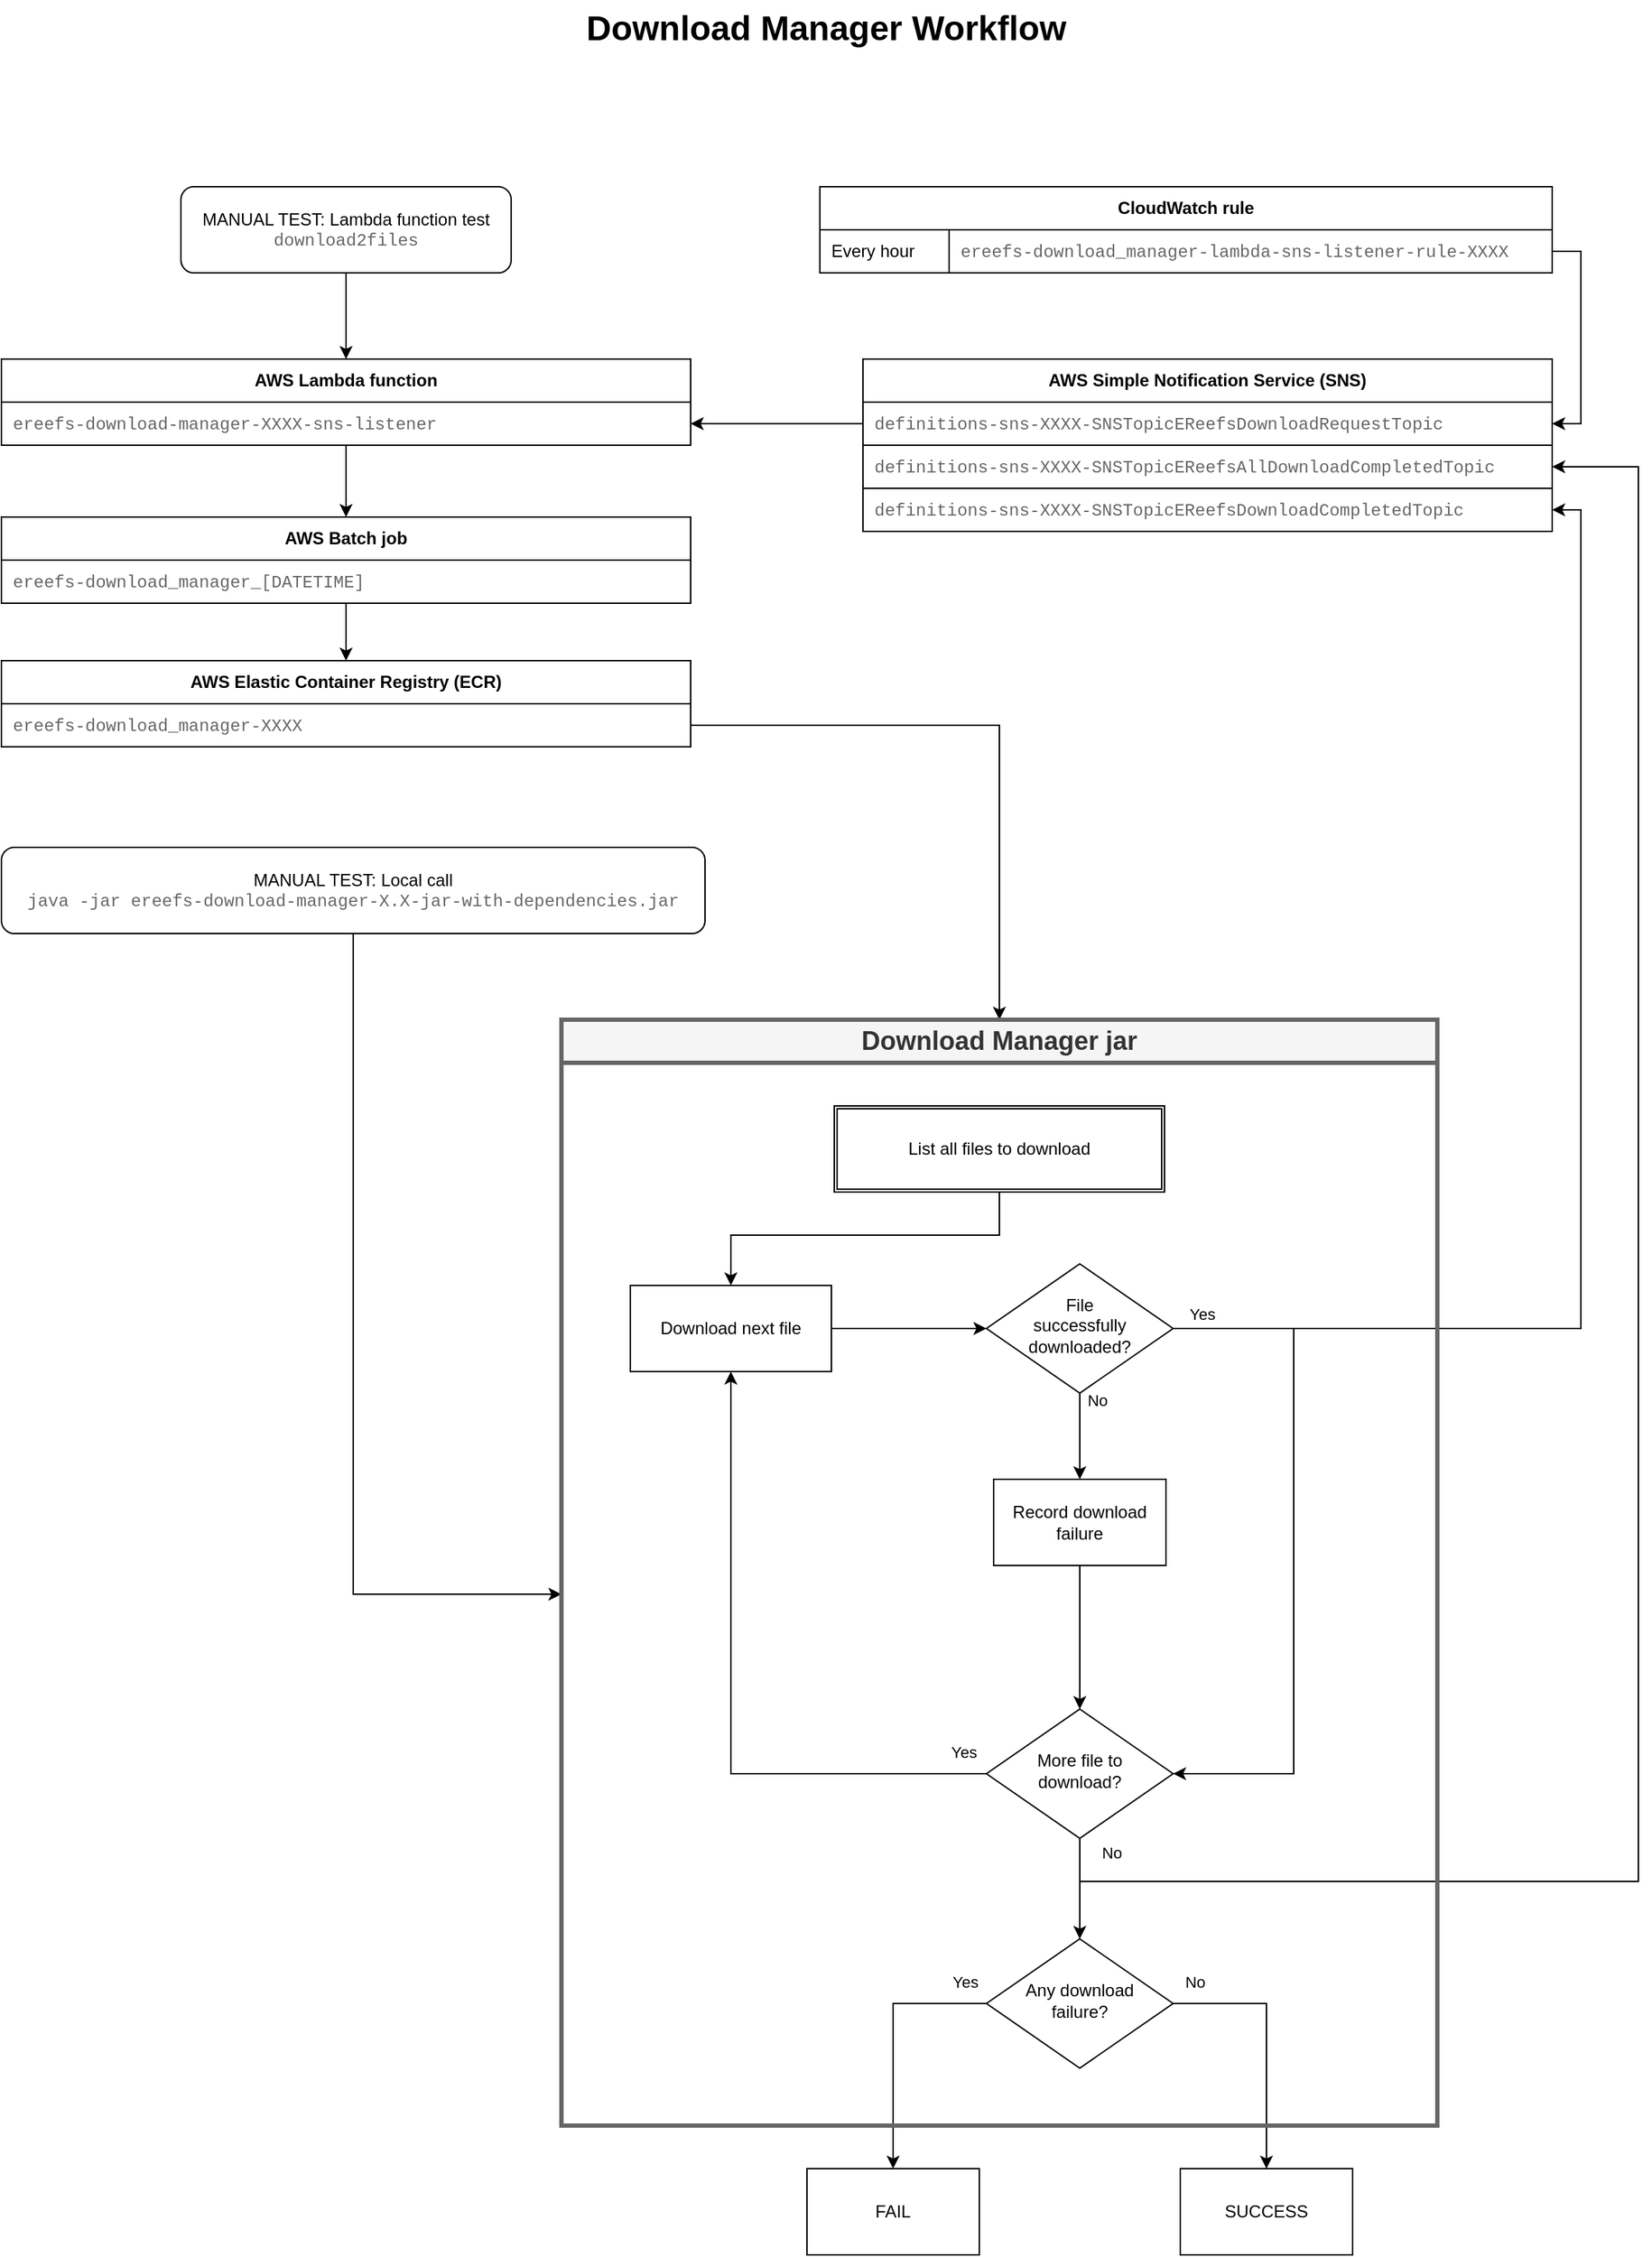 <mxfile version="13.6.2" type="device"><diagram id="C5RBs43oDa-KdzZeNtuy" name="Page-1"><mxGraphModel dx="3555" dy="1720" grid="1" gridSize="10" guides="1" tooltips="1" connect="1" arrows="1" fold="1" page="1" pageScale="1" pageWidth="1169" pageHeight="827" math="0" shadow="0"><root><mxCell id="WIyWlLk6GJQsqaUBKTNV-0"/><mxCell id="WIyWlLk6GJQsqaUBKTNV-1" parent="WIyWlLk6GJQsqaUBKTNV-0"/><mxCell id="vgaUyk-te3efbG4E2tA5-119" style="edgeStyle=orthogonalEdgeStyle;rounded=0;orthogonalLoop=1;jettySize=auto;html=1;entryX=1;entryY=0.5;entryDx=0;entryDy=0;" edge="1" parent="WIyWlLk6GJQsqaUBKTNV-1" source="WIyWlLk6GJQsqaUBKTNV-10" target="vgaUyk-te3efbG4E2tA5-117"><mxGeometry relative="1" as="geometry"><Array as="points"><mxPoint x="910" y="965"/><mxPoint x="910" y="1275"/></Array></mxGeometry></mxCell><mxCell id="vgaUyk-te3efbG4E2tA5-121" style="edgeStyle=orthogonalEdgeStyle;rounded=0;orthogonalLoop=1;jettySize=auto;html=1;" edge="1" parent="WIyWlLk6GJQsqaUBKTNV-1" source="WIyWlLk6GJQsqaUBKTNV-10" target="vgaUyk-te3efbG4E2tA5-140"><mxGeometry relative="1" as="geometry"><mxPoint x="885.0" y="650" as="targetPoint"/><Array as="points"><mxPoint x="761" y="1070"/></Array></mxGeometry></mxCell><mxCell id="vgaUyk-te3efbG4E2tA5-124" value="No" style="edgeLabel;html=1;align=center;verticalAlign=middle;resizable=0;points=[];" vertex="1" connectable="0" parent="vgaUyk-te3efbG4E2tA5-121"><mxGeometry x="-0.834" y="-3" relative="1" as="geometry"><mxPoint x="15" y="-3.553e-15" as="offset"/></mxGeometry></mxCell><mxCell id="vgaUyk-te3efbG4E2tA5-122" style="edgeStyle=orthogonalEdgeStyle;rounded=0;orthogonalLoop=1;jettySize=auto;html=1;entryX=1;entryY=0.5;entryDx=0;entryDy=0;exitX=1;exitY=0.5;exitDx=0;exitDy=0;" edge="1" parent="WIyWlLk6GJQsqaUBKTNV-1" source="WIyWlLk6GJQsqaUBKTNV-10" target="vgaUyk-te3efbG4E2tA5-78"><mxGeometry relative="1" as="geometry"><mxPoint x="850" y="730" as="sourcePoint"/><Array as="points"><mxPoint x="1110" y="965"/><mxPoint x="1110" y="395"/></Array></mxGeometry></mxCell><mxCell id="vgaUyk-te3efbG4E2tA5-125" value="Yes" style="edgeLabel;html=1;align=center;verticalAlign=middle;resizable=0;points=[];" vertex="1" connectable="0" parent="vgaUyk-te3efbG4E2tA5-122"><mxGeometry x="-0.922" y="13" relative="1" as="geometry"><mxPoint x="-14.57" y="2.94" as="offset"/></mxGeometry></mxCell><mxCell id="WIyWlLk6GJQsqaUBKTNV-10" value="File&lt;br&gt;successfully downloaded?" style="rhombus;whiteSpace=wrap;html=1;shadow=0;fontFamily=Helvetica;fontSize=12;align=center;strokeWidth=1;spacing=6;spacingTop=-4;" parent="WIyWlLk6GJQsqaUBKTNV-1" vertex="1"><mxGeometry x="696" y="920" width="130" height="90" as="geometry"/></mxCell><mxCell id="vgaUyk-te3efbG4E2tA5-118" style="edgeStyle=orthogonalEdgeStyle;rounded=0;orthogonalLoop=1;jettySize=auto;html=1;entryX=0;entryY=0.5;entryDx=0;entryDy=0;exitX=1;exitY=0.5;exitDx=0;exitDy=0;" edge="1" parent="WIyWlLk6GJQsqaUBKTNV-1" source="vgaUyk-te3efbG4E2tA5-157" target="WIyWlLk6GJQsqaUBKTNV-10"><mxGeometry relative="1" as="geometry"><mxPoint x="660" y="770" as="sourcePoint"/><Array as="points"><mxPoint x="670" y="965"/><mxPoint x="670" y="965"/></Array></mxGeometry></mxCell><mxCell id="vgaUyk-te3efbG4E2tA5-29" style="edgeStyle=orthogonalEdgeStyle;rounded=0;orthogonalLoop=1;jettySize=auto;html=1;" edge="1" parent="WIyWlLk6GJQsqaUBKTNV-1" source="vgaUyk-te3efbG4E2tA5-26" target="vgaUyk-te3efbG4E2tA5-153"><mxGeometry relative="1" as="geometry"><mxPoint x="540.0" y="800" as="targetPoint"/></mxGeometry></mxCell><mxCell id="vgaUyk-te3efbG4E2tA5-26" value="&lt;div&gt;MANUAL TEST: Local call&lt;/div&gt;&lt;div&gt;&lt;font face=&quot;Courier New&quot; color=&quot;#666666&quot;&gt;java -jar ereefs-download-manager-X.X-jar-with-dependencies.jar&lt;/font&gt;&lt;/div&gt;" style="rounded=1;whiteSpace=wrap;html=1;align=center;" vertex="1" parent="WIyWlLk6GJQsqaUBKTNV-1"><mxGeometry x="10" y="630" width="490" height="60" as="geometry"/></mxCell><mxCell id="vgaUyk-te3efbG4E2tA5-98" style="edgeStyle=orthogonalEdgeStyle;rounded=0;orthogonalLoop=1;jettySize=auto;html=1;exitX=1;exitY=0.5;exitDx=0;exitDy=0;" edge="1" parent="WIyWlLk6GJQsqaUBKTNV-1" source="vgaUyk-te3efbG4E2tA5-94" target="vgaUyk-te3efbG4E2tA5-144"><mxGeometry relative="1" as="geometry"><mxPoint x="540.0" y="590" as="targetPoint"/></mxGeometry></mxCell><mxCell id="vgaUyk-te3efbG4E2tA5-107" style="edgeStyle=orthogonalEdgeStyle;rounded=0;orthogonalLoop=1;jettySize=auto;html=1;" edge="1" parent="WIyWlLk6GJQsqaUBKTNV-1" source="vgaUyk-te3efbG4E2tA5-86" target="vgaUyk-te3efbG4E2tA5-93"><mxGeometry relative="1" as="geometry"/></mxCell><mxCell id="vgaUyk-te3efbG4E2tA5-101" style="edgeStyle=orthogonalEdgeStyle;rounded=0;orthogonalLoop=1;jettySize=auto;html=1;entryX=1;entryY=0.5;entryDx=0;entryDy=0;" edge="1" parent="WIyWlLk6GJQsqaUBKTNV-1" source="vgaUyk-te3efbG4E2tA5-74" target="vgaUyk-te3efbG4E2tA5-110"><mxGeometry relative="1" as="geometry"/></mxCell><mxCell id="vgaUyk-te3efbG4E2tA5-112" style="edgeStyle=orthogonalEdgeStyle;rounded=0;orthogonalLoop=1;jettySize=auto;html=1;entryX=0.5;entryY=0;entryDx=0;entryDy=0;" edge="1" parent="WIyWlLk6GJQsqaUBKTNV-1" source="vgaUyk-te3efbG4E2tA5-109" target="vgaUyk-te3efbG4E2tA5-86"><mxGeometry relative="1" as="geometry"/></mxCell><mxCell id="vgaUyk-te3efbG4E2tA5-113" style="edgeStyle=orthogonalEdgeStyle;rounded=0;orthogonalLoop=1;jettySize=auto;html=1;entryX=1;entryY=0.5;entryDx=0;entryDy=0;" edge="1" parent="WIyWlLk6GJQsqaUBKTNV-1" source="vgaUyk-te3efbG4E2tA5-105" target="vgaUyk-te3efbG4E2tA5-74"><mxGeometry relative="1" as="geometry"/></mxCell><mxCell id="vgaUyk-te3efbG4E2tA5-115" style="edgeStyle=orthogonalEdgeStyle;rounded=0;orthogonalLoop=1;jettySize=auto;html=1;entryX=0.5;entryY=0;entryDx=0;entryDy=0;" edge="1" parent="WIyWlLk6GJQsqaUBKTNV-1" source="vgaUyk-te3efbG4E2tA5-114" target="vgaUyk-te3efbG4E2tA5-109"><mxGeometry relative="1" as="geometry"/></mxCell><mxCell id="vgaUyk-te3efbG4E2tA5-114" value="&lt;div&gt;MANUAL TEST: Lambda function test&lt;/div&gt;&lt;div&gt;&lt;font color=&quot;#666666&quot; face=&quot;Courier New&quot;&gt;download2files&lt;/font&gt;&lt;br&gt;&lt;/div&gt;" style="rounded=1;whiteSpace=wrap;html=1;align=center;" vertex="1" parent="WIyWlLk6GJQsqaUBKTNV-1"><mxGeometry x="135" y="170" width="230" height="60" as="geometry"/></mxCell><mxCell id="vgaUyk-te3efbG4E2tA5-120" style="edgeStyle=orthogonalEdgeStyle;rounded=0;orthogonalLoop=1;jettySize=auto;html=1;entryX=0.5;entryY=1;entryDx=0;entryDy=0;" edge="1" parent="WIyWlLk6GJQsqaUBKTNV-1" source="vgaUyk-te3efbG4E2tA5-117" target="vgaUyk-te3efbG4E2tA5-157"><mxGeometry relative="1" as="geometry"><mxPoint x="600" y="1080" as="targetPoint"/><Array as="points"><mxPoint x="518" y="1275"/></Array></mxGeometry></mxCell><mxCell id="vgaUyk-te3efbG4E2tA5-126" value="Yes" style="edgeLabel;html=1;align=center;verticalAlign=middle;resizable=0;points=[];" vertex="1" connectable="0" parent="vgaUyk-te3efbG4E2tA5-120"><mxGeometry x="-0.85" y="-3" relative="1" as="geometry"><mxPoint x="18" y="-11.76" as="offset"/></mxGeometry></mxCell><mxCell id="vgaUyk-te3efbG4E2tA5-123" style="edgeStyle=orthogonalEdgeStyle;rounded=0;orthogonalLoop=1;jettySize=auto;html=1;entryX=1;entryY=0.5;entryDx=0;entryDy=0;exitX=0.5;exitY=1;exitDx=0;exitDy=0;" edge="1" parent="WIyWlLk6GJQsqaUBKTNV-1" source="vgaUyk-te3efbG4E2tA5-117" target="vgaUyk-te3efbG4E2tA5-82"><mxGeometry relative="1" as="geometry"><mxPoint x="830" y="1125" as="sourcePoint"/><Array as="points"><mxPoint x="761" y="1350"/><mxPoint x="1150" y="1350"/><mxPoint x="1150" y="365"/></Array></mxGeometry></mxCell><mxCell id="vgaUyk-te3efbG4E2tA5-127" value="No" style="edgeLabel;html=1;align=center;verticalAlign=middle;resizable=0;points=[];" vertex="1" connectable="0" parent="vgaUyk-te3efbG4E2tA5-123"><mxGeometry x="-0.882" y="3" relative="1" as="geometry"><mxPoint x="-35.14" y="-17" as="offset"/></mxGeometry></mxCell><mxCell id="vgaUyk-te3efbG4E2tA5-133" style="edgeStyle=orthogonalEdgeStyle;rounded=0;orthogonalLoop=1;jettySize=auto;html=1;exitX=0.5;exitY=1;exitDx=0;exitDy=0;entryX=0.5;entryY=0;entryDx=0;entryDy=0;" edge="1" parent="WIyWlLk6GJQsqaUBKTNV-1" source="vgaUyk-te3efbG4E2tA5-117" target="vgaUyk-te3efbG4E2tA5-128"><mxGeometry relative="1" as="geometry"><Array as="points"/></mxGeometry></mxCell><mxCell id="vgaUyk-te3efbG4E2tA5-117" value="More file to download?" style="rhombus;whiteSpace=wrap;html=1;shadow=0;fontFamily=Helvetica;fontSize=12;align=center;strokeWidth=1;spacing=6;spacingTop=-4;" vertex="1" parent="WIyWlLk6GJQsqaUBKTNV-1"><mxGeometry x="696" y="1230" width="130" height="90" as="geometry"/></mxCell><mxCell id="vgaUyk-te3efbG4E2tA5-134" style="edgeStyle=orthogonalEdgeStyle;rounded=0;orthogonalLoop=1;jettySize=auto;html=1;entryX=0.5;entryY=0;entryDx=0;entryDy=0;" edge="1" parent="WIyWlLk6GJQsqaUBKTNV-1" source="vgaUyk-te3efbG4E2tA5-128" target="vgaUyk-te3efbG4E2tA5-135"><mxGeometry relative="1" as="geometry"><mxPoint x="800.0" y="1180" as="targetPoint"/><Array as="points"><mxPoint x="631" y="1435"/></Array></mxGeometry></mxCell><mxCell id="vgaUyk-te3efbG4E2tA5-137" value="Yes" style="edgeLabel;html=1;align=center;verticalAlign=middle;resizable=0;points=[];" vertex="1" connectable="0" parent="vgaUyk-te3efbG4E2tA5-134"><mxGeometry x="-0.755" y="-9" relative="1" as="geometry"><mxPoint x="6.86" y="-6.0" as="offset"/></mxGeometry></mxCell><mxCell id="vgaUyk-te3efbG4E2tA5-138" style="edgeStyle=orthogonalEdgeStyle;rounded=0;orthogonalLoop=1;jettySize=auto;html=1;entryX=0.5;entryY=0;entryDx=0;entryDy=0;" edge="1" parent="WIyWlLk6GJQsqaUBKTNV-1" source="vgaUyk-te3efbG4E2tA5-128" target="vgaUyk-te3efbG4E2tA5-136"><mxGeometry relative="1" as="geometry"><Array as="points"><mxPoint x="891" y="1435"/></Array></mxGeometry></mxCell><mxCell id="vgaUyk-te3efbG4E2tA5-139" value="No" style="edgeLabel;html=1;align=center;verticalAlign=middle;resizable=0;points=[];" vertex="1" connectable="0" parent="vgaUyk-te3efbG4E2tA5-138"><mxGeometry x="-0.659" y="-3" relative="1" as="geometry"><mxPoint x="-15.88" y="-18" as="offset"/></mxGeometry></mxCell><mxCell id="vgaUyk-te3efbG4E2tA5-128" value="Any download&lt;br&gt;failure?" style="rhombus;whiteSpace=wrap;html=1;shadow=0;fontFamily=Helvetica;fontSize=12;align=center;strokeWidth=1;spacing=6;spacingTop=-4;" vertex="1" parent="WIyWlLk6GJQsqaUBKTNV-1"><mxGeometry x="696" y="1390" width="130" height="90" as="geometry"/></mxCell><mxCell id="vgaUyk-te3efbG4E2tA5-131" style="edgeStyle=orthogonalEdgeStyle;rounded=0;orthogonalLoop=1;jettySize=auto;html=1;exitX=0.5;exitY=1;exitDx=0;exitDy=0;entryX=0.5;entryY=0;entryDx=0;entryDy=0;" edge="1" parent="WIyWlLk6GJQsqaUBKTNV-1" source="vgaUyk-te3efbG4E2tA5-140" target="vgaUyk-te3efbG4E2tA5-117"><mxGeometry relative="1" as="geometry"><mxPoint x="725.0" y="650" as="sourcePoint"/><mxPoint x="600" y="740" as="targetPoint"/><Array as="points"><mxPoint x="761" y="1150"/><mxPoint x="761" y="1150"/></Array></mxGeometry></mxCell><mxCell id="vgaUyk-te3efbG4E2tA5-135" value="FAIL" style="rounded=0;whiteSpace=wrap;html=1;comic=0;strokeColor=#000000;strokeWidth=1;align=center;" vertex="1" parent="WIyWlLk6GJQsqaUBKTNV-1"><mxGeometry x="571" y="1550" width="120" height="60" as="geometry"/></mxCell><mxCell id="vgaUyk-te3efbG4E2tA5-136" value="SUCCESS" style="rounded=0;whiteSpace=wrap;html=1;comic=0;strokeColor=#000000;strokeWidth=1;align=center;" vertex="1" parent="WIyWlLk6GJQsqaUBKTNV-1"><mxGeometry x="831" y="1550" width="120" height="60" as="geometry"/></mxCell><mxCell id="vgaUyk-te3efbG4E2tA5-140" value="&lt;span style=&quot;text-align: left&quot;&gt;Record download failure&lt;/span&gt;" style="rounded=0;whiteSpace=wrap;html=1;comic=0;strokeColor=#000000;strokeWidth=1;align=center;" vertex="1" parent="WIyWlLk6GJQsqaUBKTNV-1"><mxGeometry x="701" y="1070" width="120" height="60" as="geometry"/></mxCell><mxCell id="vgaUyk-te3efbG4E2tA5-142" value="Download Manager Workflow" style="text;strokeColor=none;fillColor=none;html=1;fontSize=24;fontStyle=1;verticalAlign=middle;align=center;comic=0;" vertex="1" parent="WIyWlLk6GJQsqaUBKTNV-1"><mxGeometry x="324" y="40" width="520" height="40" as="geometry"/></mxCell><mxCell id="vgaUyk-te3efbG4E2tA5-157" value="Download next file" style="rounded=0;whiteSpace=wrap;html=1;comic=0;strokeColor=#000000;strokeWidth=1;align=center;" vertex="1" parent="WIyWlLk6GJQsqaUBKTNV-1"><mxGeometry x="448" y="935" width="140" height="60" as="geometry"/></mxCell><mxCell id="vgaUyk-te3efbG4E2tA5-159" style="edgeStyle=orthogonalEdgeStyle;rounded=0;orthogonalLoop=1;jettySize=auto;html=1;entryX=0.5;entryY=0;entryDx=0;entryDy=0;exitX=0.5;exitY=1;exitDx=0;exitDy=0;" edge="1" parent="WIyWlLk6GJQsqaUBKTNV-1" source="vgaUyk-te3efbG4E2tA5-161" target="vgaUyk-te3efbG4E2tA5-157"><mxGeometry relative="1" as="geometry"><mxPoint x="705" y="870" as="sourcePoint"/><Array as="points"><mxPoint x="705" y="900"/><mxPoint x="518" y="900"/></Array></mxGeometry></mxCell><mxCell id="vgaUyk-te3efbG4E2tA5-161" value="&lt;span&gt;List all files to download&lt;/span&gt;" style="shape=ext;double=1;rounded=0;whiteSpace=wrap;html=1;comic=0;strokeColor=#000000;strokeWidth=1;align=center;" vertex="1" parent="WIyWlLk6GJQsqaUBKTNV-1"><mxGeometry x="590" y="810" width="230" height="60" as="geometry"/></mxCell><mxCell id="vgaUyk-te3efbG4E2tA5-144" value="&lt;font style=&quot;font-size: 18px&quot;&gt;Download Manager jar&lt;/font&gt;" style="shape=table;html=1;whiteSpace=wrap;startSize=30;container=1;collapsible=0;childLayout=tableLayout;fontStyle=1;align=center;comic=0;strokeColor=#666666;strokeWidth=3;fontColor=#333333;fillColor=#f5f5f5;pointerEvents=1;" vertex="1" parent="WIyWlLk6GJQsqaUBKTNV-1"><mxGeometry x="400" y="750" width="610" height="770" as="geometry"/></mxCell><mxCell id="vgaUyk-te3efbG4E2tA5-153" value="" style="shape=partialRectangle;html=1;whiteSpace=wrap;collapsible=0;dropTarget=0;pointerEvents=0;fillColor=none;top=0;left=0;bottom=0;right=0;points=[[0,0.5],[1,0.5]];portConstraint=eastwest;" vertex="1" parent="vgaUyk-te3efbG4E2tA5-144"><mxGeometry y="30" width="610" height="740" as="geometry"/></mxCell><mxCell id="vgaUyk-te3efbG4E2tA5-154" value="" style="shape=partialRectangle;html=1;whiteSpace=wrap;connectable=0;fillColor=none;top=0;left=0;bottom=0;right=0;overflow=hidden;" vertex="1" parent="vgaUyk-te3efbG4E2tA5-153"><mxGeometry width="610" height="740" as="geometry"/></mxCell><mxCell id="vgaUyk-te3efbG4E2tA5-104" value="CloudWatch rule" style="shape=table;html=1;whiteSpace=wrap;startSize=30;container=1;collapsible=0;childLayout=tableLayout;fontStyle=1;align=center;comic=0;strokeColor=#000000;strokeWidth=1;spacingLeft=0;" vertex="1" parent="WIyWlLk6GJQsqaUBKTNV-1"><mxGeometry x="580" y="170" width="510.0" height="60" as="geometry"/></mxCell><mxCell id="vgaUyk-te3efbG4E2tA5-105" value="" style="shape=partialRectangle;html=1;whiteSpace=wrap;collapsible=0;dropTarget=0;pointerEvents=0;fillColor=none;top=0;left=0;bottom=0;right=0;points=[[0,0.5],[1,0.5]];portConstraint=eastwest;" vertex="1" parent="vgaUyk-te3efbG4E2tA5-104"><mxGeometry y="30" width="510.0" height="30" as="geometry"/></mxCell><mxCell id="vgaUyk-te3efbG4E2tA5-116" value="Every hour" style="shape=partialRectangle;html=1;whiteSpace=wrap;connectable=0;fillColor=none;top=0;left=0;bottom=0;right=0;overflow=hidden;align=left;spacingLeft=6;" vertex="1" parent="vgaUyk-te3efbG4E2tA5-105"><mxGeometry width="90" height="30" as="geometry"/></mxCell><mxCell id="vgaUyk-te3efbG4E2tA5-106" value="&lt;font color=&quot;#666666&quot; face=&quot;Courier New&quot;&gt;ereefs-download_manager-lambda-sns-listener-rule-XXXX&lt;/font&gt;" style="shape=partialRectangle;html=1;whiteSpace=wrap;connectable=0;fillColor=none;top=0;left=0;bottom=0;right=0;overflow=hidden;align=left;spacingLeft=6;" vertex="1" parent="vgaUyk-te3efbG4E2tA5-105"><mxGeometry x="90" width="420" height="30" as="geometry"/></mxCell><mxCell id="vgaUyk-te3efbG4E2tA5-73" value="AWS Simple Notification Service (SNS)" style="shape=table;html=1;whiteSpace=wrap;startSize=30;container=1;collapsible=0;childLayout=tableLayout;fontStyle=1;align=center;comic=0;strokeColor=#000000;strokeWidth=1;spacingLeft=0;" vertex="1" parent="WIyWlLk6GJQsqaUBKTNV-1"><mxGeometry x="610" y="290" width="480" height="120" as="geometry"/></mxCell><mxCell id="vgaUyk-te3efbG4E2tA5-74" value="" style="shape=partialRectangle;html=1;whiteSpace=wrap;collapsible=0;dropTarget=0;pointerEvents=0;fillColor=none;top=0;left=0;bottom=0;right=0;points=[[0,0.5],[1,0.5]];portConstraint=eastwest;" vertex="1" parent="vgaUyk-te3efbG4E2tA5-73"><mxGeometry y="30" width="480" height="30" as="geometry"/></mxCell><mxCell id="vgaUyk-te3efbG4E2tA5-75" value="&lt;font face=&quot;Courier New&quot; color=&quot;#666666&quot;&gt;definitions-sns-XXXX-SNSTopicEReefsDownloadRequestTopic&lt;/font&gt;" style="shape=partialRectangle;html=1;whiteSpace=wrap;connectable=0;fillColor=none;top=0;left=0;bottom=0;right=0;overflow=hidden;align=left;spacingLeft=6;" vertex="1" parent="vgaUyk-te3efbG4E2tA5-74"><mxGeometry width="480" height="30" as="geometry"/></mxCell><mxCell id="vgaUyk-te3efbG4E2tA5-82" value="" style="shape=partialRectangle;html=1;whiteSpace=wrap;collapsible=0;dropTarget=0;pointerEvents=0;fillColor=none;top=0;left=0;bottom=0;right=0;points=[[0,0.5],[1,0.5]];portConstraint=eastwest;" vertex="1" parent="vgaUyk-te3efbG4E2tA5-73"><mxGeometry y="60" width="480" height="30" as="geometry"/></mxCell><mxCell id="vgaUyk-te3efbG4E2tA5-83" value="&lt;font face=&quot;Courier New&quot; color=&quot;#666666&quot;&gt;definitions-sns-XXXX-SNSTopicEReefsAllDownloadCompletedTopic&lt;/font&gt;" style="shape=partialRectangle;html=1;whiteSpace=wrap;connectable=0;fillColor=none;top=0;left=0;bottom=0;right=0;overflow=hidden;align=left;spacingLeft=6;" vertex="1" parent="vgaUyk-te3efbG4E2tA5-82"><mxGeometry width="480" height="30" as="geometry"/></mxCell><mxCell id="vgaUyk-te3efbG4E2tA5-78" value="" style="shape=partialRectangle;html=1;whiteSpace=wrap;collapsible=0;dropTarget=0;pointerEvents=0;fillColor=none;top=0;left=0;bottom=0;right=0;points=[[0,0.5],[1,0.5]];portConstraint=eastwest;spacingLeft=6;" vertex="1" parent="vgaUyk-te3efbG4E2tA5-73"><mxGeometry y="90" width="480" height="30" as="geometry"/></mxCell><mxCell id="vgaUyk-te3efbG4E2tA5-79" value="&lt;font face=&quot;Courier New&quot; color=&quot;#666666&quot;&gt;definitions-sns-XXXX-SNSTopicEReefsDownloadCompletedTopic&lt;/font&gt;" style="shape=partialRectangle;html=1;whiteSpace=wrap;connectable=0;fillColor=none;top=0;left=0;bottom=0;right=0;overflow=hidden;align=left;spacingLeft=6;" vertex="1" parent="vgaUyk-te3efbG4E2tA5-78"><mxGeometry width="480" height="30" as="geometry"/></mxCell><mxCell id="vgaUyk-te3efbG4E2tA5-93" value="AWS Elastic Container Registry (ECR)" style="shape=table;html=1;whiteSpace=wrap;startSize=30;container=1;collapsible=0;childLayout=tableLayout;fontStyle=1;align=center;comic=0;strokeColor=#000000;strokeWidth=1;spacingLeft=0;" vertex="1" parent="WIyWlLk6GJQsqaUBKTNV-1"><mxGeometry x="10" y="500" width="480" height="60" as="geometry"/></mxCell><mxCell id="vgaUyk-te3efbG4E2tA5-94" value="" style="shape=partialRectangle;html=1;whiteSpace=wrap;collapsible=0;dropTarget=0;pointerEvents=0;fillColor=none;top=0;left=0;bottom=0;right=0;points=[[0,0.5],[1,0.5]];portConstraint=eastwest;" vertex="1" parent="vgaUyk-te3efbG4E2tA5-93"><mxGeometry y="30" width="480" height="30" as="geometry"/></mxCell><mxCell id="vgaUyk-te3efbG4E2tA5-95" value="&lt;font color=&quot;#666666&quot; face=&quot;Courier New&quot;&gt;ereefs-download_manager-XXXX&lt;/font&gt;" style="shape=partialRectangle;html=1;whiteSpace=wrap;connectable=0;fillColor=none;top=0;left=0;bottom=0;right=0;overflow=hidden;align=left;spacingLeft=6;" vertex="1" parent="vgaUyk-te3efbG4E2tA5-94"><mxGeometry width="480" height="30" as="geometry"/></mxCell><mxCell id="vgaUyk-te3efbG4E2tA5-86" value="AWS Batch job" style="shape=table;html=1;whiteSpace=wrap;startSize=30;container=1;collapsible=0;childLayout=tableLayout;fontStyle=1;align=center;comic=0;strokeColor=#000000;strokeWidth=1;spacingLeft=0;" vertex="1" parent="WIyWlLk6GJQsqaUBKTNV-1"><mxGeometry x="10" y="400" width="480" height="60" as="geometry"/></mxCell><mxCell id="vgaUyk-te3efbG4E2tA5-87" value="" style="shape=partialRectangle;html=1;whiteSpace=wrap;collapsible=0;dropTarget=0;pointerEvents=0;fillColor=none;top=0;left=0;bottom=0;right=0;points=[[0,0.5],[1,0.5]];portConstraint=eastwest;" vertex="1" parent="vgaUyk-te3efbG4E2tA5-86"><mxGeometry y="30" width="480" height="30" as="geometry"/></mxCell><mxCell id="vgaUyk-te3efbG4E2tA5-88" value="&lt;font color=&quot;#666666&quot; face=&quot;Courier New&quot;&gt;ereefs-download_manager_[DATETIME]&lt;/font&gt;" style="shape=partialRectangle;html=1;whiteSpace=wrap;connectable=0;fillColor=none;top=0;left=0;bottom=0;right=0;overflow=hidden;align=left;spacingLeft=6;" vertex="1" parent="vgaUyk-te3efbG4E2tA5-87"><mxGeometry width="480" height="30" as="geometry"/></mxCell><mxCell id="vgaUyk-te3efbG4E2tA5-109" value="AWS Lambda function" style="shape=table;html=1;whiteSpace=wrap;startSize=30;container=1;collapsible=0;childLayout=tableLayout;fontStyle=1;align=center;comic=0;strokeColor=#000000;strokeWidth=1;spacingLeft=0;" vertex="1" parent="WIyWlLk6GJQsqaUBKTNV-1"><mxGeometry x="10" y="290" width="480" height="60" as="geometry"/></mxCell><mxCell id="vgaUyk-te3efbG4E2tA5-110" value="" style="shape=partialRectangle;html=1;whiteSpace=wrap;collapsible=0;dropTarget=0;pointerEvents=0;fillColor=none;top=0;left=0;bottom=0;right=0;points=[[0,0.5],[1,0.5]];portConstraint=eastwest;" vertex="1" parent="vgaUyk-te3efbG4E2tA5-109"><mxGeometry y="30" width="480" height="30" as="geometry"/></mxCell><mxCell id="vgaUyk-te3efbG4E2tA5-111" value="&lt;font color=&quot;#666666&quot; face=&quot;Courier New&quot;&gt;ereefs-download-manager-XXXX-sns-listener&lt;/font&gt;" style="shape=partialRectangle;html=1;whiteSpace=wrap;connectable=0;fillColor=none;top=0;left=0;bottom=0;right=0;overflow=hidden;align=left;spacingLeft=6;" vertex="1" parent="vgaUyk-te3efbG4E2tA5-110"><mxGeometry width="480" height="30" as="geometry"/></mxCell></root></mxGraphModel></diagram></mxfile>